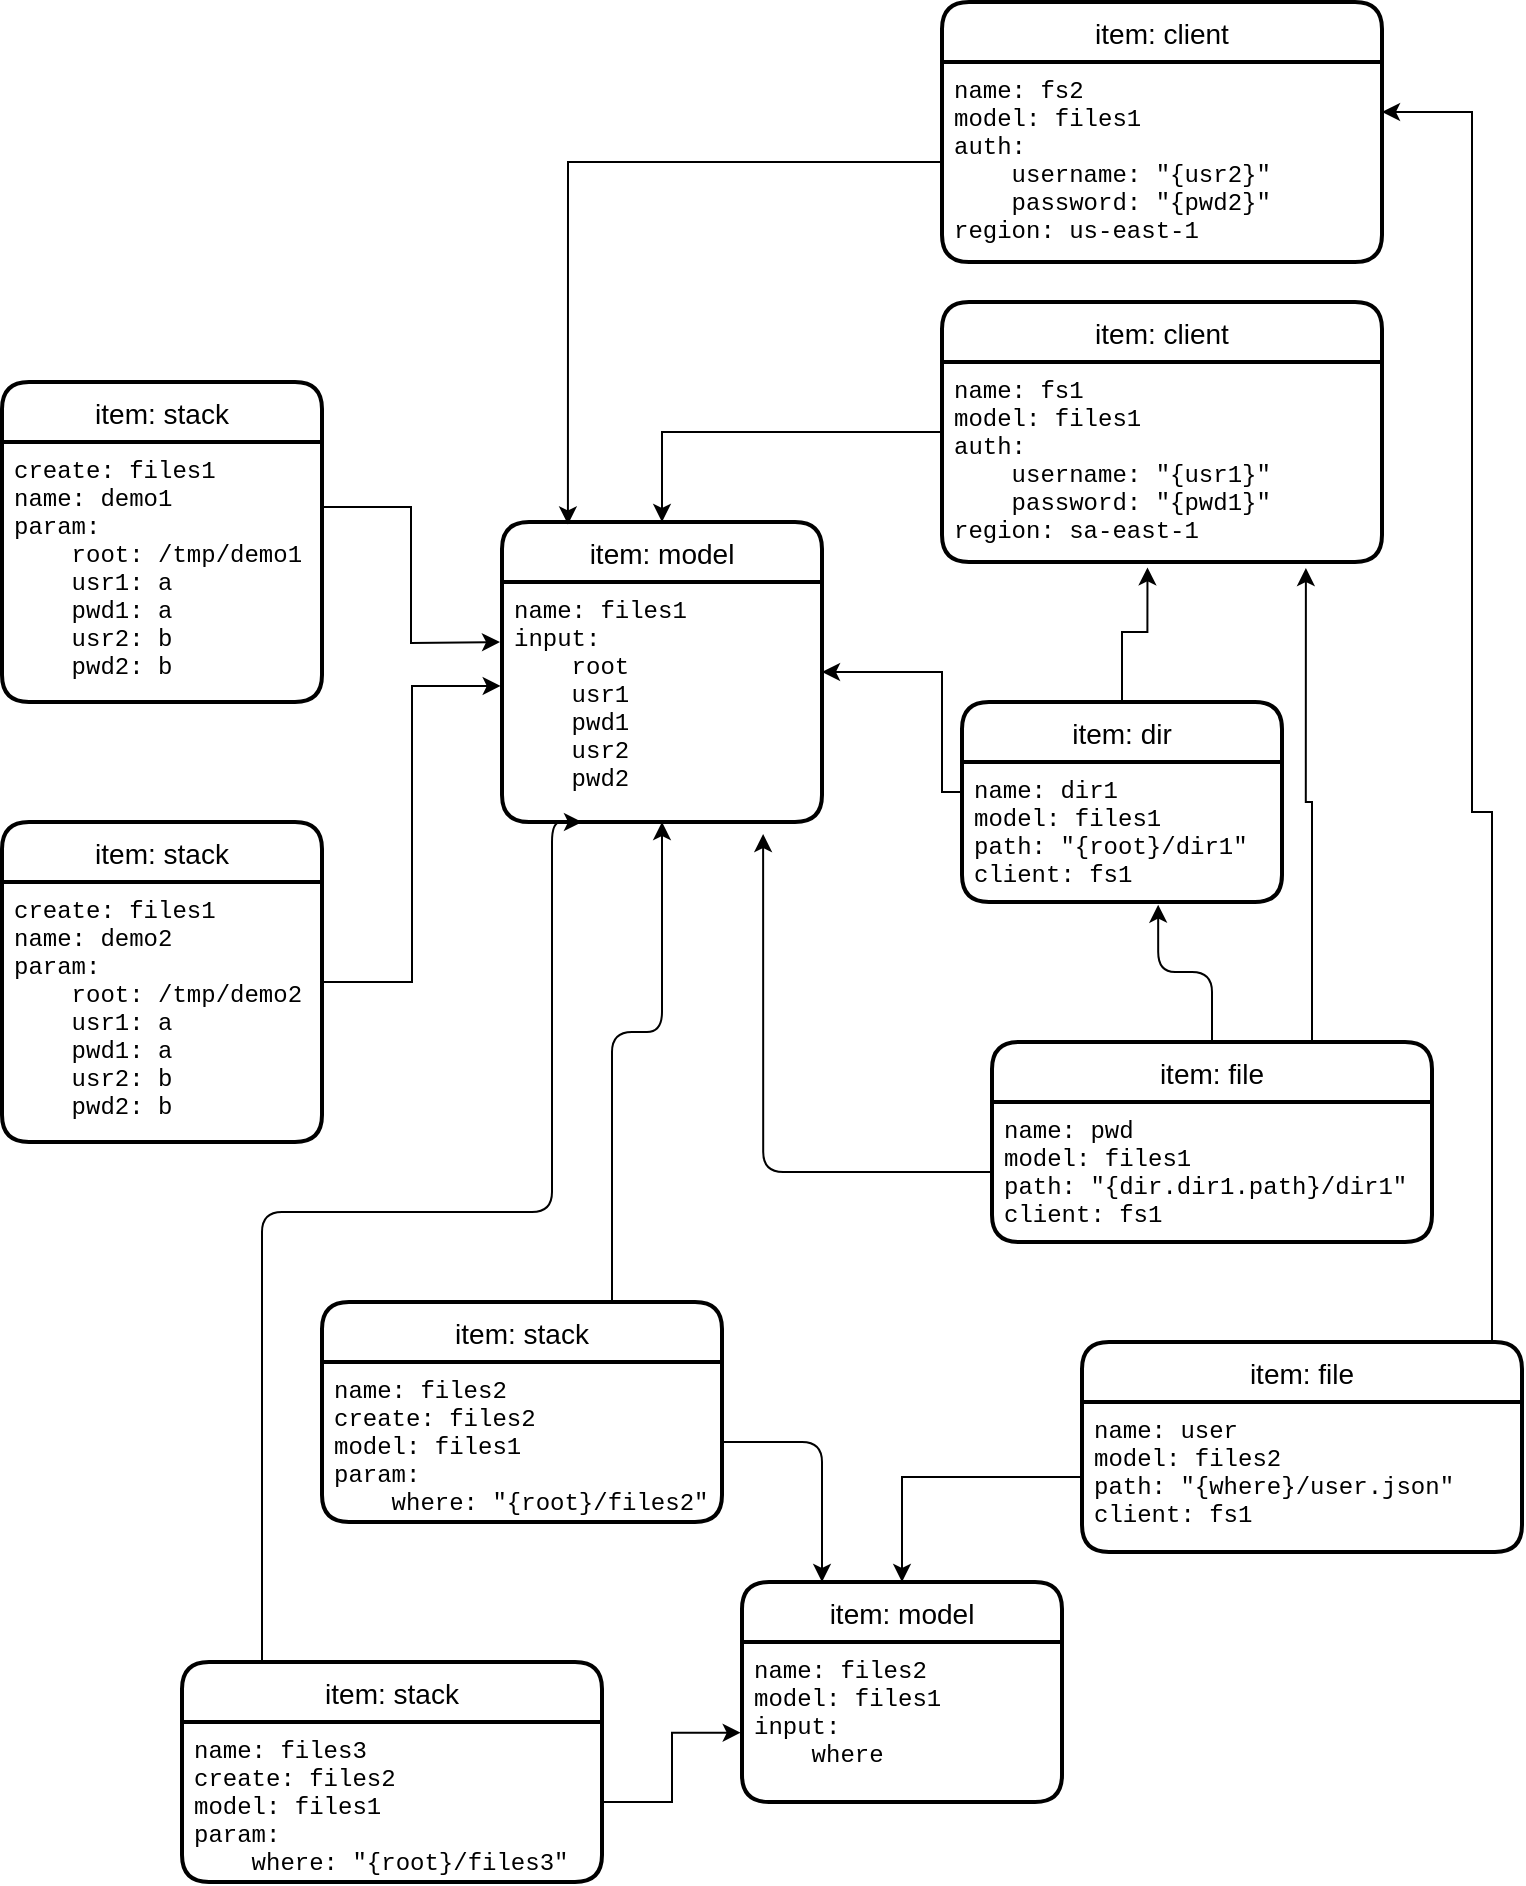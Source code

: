<mxfile version="17.2.4" type="device"><diagram id="p-fuUM4rWyYTZ2RnFp2p" name="Page-1"><mxGraphModel dx="1422" dy="839" grid="1" gridSize="10" guides="1" tooltips="1" connect="1" arrows="1" fold="1" page="1" pageScale="1" pageWidth="850" pageHeight="1100" math="0" shadow="0"><root><mxCell id="0"/><mxCell id="1" parent="0"/><mxCell id="Up-NQdQamgqsHK-wJLcJ-1" value="item: stack" style="swimlane;childLayout=stackLayout;horizontal=1;startSize=30;horizontalStack=0;rounded=1;fontSize=14;fontStyle=0;strokeWidth=2;resizeParent=0;resizeLast=1;shadow=0;dashed=0;align=center;" parent="1" vertex="1"><mxGeometry x="45" y="230" width="160" height="160" as="geometry"/></mxCell><mxCell id="Up-NQdQamgqsHK-wJLcJ-2" value="create: files1&#10;name: demo1&#10;param:&#10;    root: /tmp/demo1&#10;    usr1: a&#10;    pwd1: a&#10;    usr2: b&#10;    pwd2: b" style="align=left;strokeColor=none;fillColor=none;spacingLeft=4;fontSize=12;verticalAlign=top;resizable=0;rotatable=0;part=1;fontFamily=Courier New;" parent="Up-NQdQamgqsHK-wJLcJ-1" vertex="1"><mxGeometry y="30" width="160" height="130" as="geometry"/></mxCell><mxCell id="Up-NQdQamgqsHK-wJLcJ-25" style="edgeStyle=orthogonalEdgeStyle;rounded=0;orthogonalLoop=1;jettySize=auto;html=1;entryX=-0.004;entryY=0.433;entryDx=0;entryDy=0;entryPerimeter=0;fontFamily=Courier New;" parent="1" source="Up-NQdQamgqsHK-wJLcJ-3" target="Up-NQdQamgqsHK-wJLcJ-6" edge="1"><mxGeometry relative="1" as="geometry"/></mxCell><mxCell id="Up-NQdQamgqsHK-wJLcJ-3" value="item: stack" style="swimlane;childLayout=stackLayout;horizontal=1;startSize=30;horizontalStack=0;rounded=1;fontSize=14;fontStyle=0;strokeWidth=2;resizeParent=0;resizeLast=1;shadow=0;dashed=0;align=center;" parent="1" vertex="1"><mxGeometry x="45" y="450" width="160" height="160" as="geometry"/></mxCell><mxCell id="Up-NQdQamgqsHK-wJLcJ-4" value="create: files1&#10;name: demo2&#10;param:&#10;    root: /tmp/demo2&#10;    usr1: a&#10;    pwd1: a&#10;    usr2: b&#10;    pwd2: b" style="align=left;strokeColor=none;fillColor=none;spacingLeft=4;fontSize=12;verticalAlign=top;resizable=0;rotatable=0;part=1;fontFamily=Courier New;" parent="Up-NQdQamgqsHK-wJLcJ-3" vertex="1"><mxGeometry y="30" width="160" height="130" as="geometry"/></mxCell><mxCell id="Up-NQdQamgqsHK-wJLcJ-5" value="item: model" style="swimlane;childLayout=stackLayout;horizontal=1;startSize=30;horizontalStack=0;rounded=1;fontSize=14;fontStyle=0;strokeWidth=2;resizeParent=0;resizeLast=1;shadow=0;dashed=0;align=center;" parent="1" vertex="1"><mxGeometry x="295" y="300" width="160" height="150" as="geometry"/></mxCell><mxCell id="Up-NQdQamgqsHK-wJLcJ-6" value="name: files1&#10;input:&#10;    root&#10;    usr1&#10;    pwd1&#10;    usr2&#10;    pwd2" style="align=left;strokeColor=none;fillColor=none;spacingLeft=4;fontSize=12;verticalAlign=top;resizable=0;rotatable=0;part=1;fontFamily=Courier New;" parent="Up-NQdQamgqsHK-wJLcJ-5" vertex="1"><mxGeometry y="30" width="160" height="120" as="geometry"/></mxCell><mxCell id="Up-NQdQamgqsHK-wJLcJ-7" value="item: model" style="swimlane;childLayout=stackLayout;horizontal=1;startSize=30;horizontalStack=0;rounded=1;fontSize=14;fontStyle=0;strokeWidth=2;resizeParent=0;resizeLast=1;shadow=0;dashed=0;align=center;" parent="1" vertex="1"><mxGeometry x="415" y="830" width="160" height="110" as="geometry"/></mxCell><mxCell id="Up-NQdQamgqsHK-wJLcJ-8" value="name: files2&#10;model: files1&#10;input:&#10;    where" style="align=left;strokeColor=none;fillColor=none;spacingLeft=4;fontSize=12;verticalAlign=top;resizable=0;rotatable=0;part=1;fontFamily=Courier New;" parent="Up-NQdQamgqsHK-wJLcJ-7" vertex="1"><mxGeometry y="30" width="160" height="80" as="geometry"/></mxCell><mxCell id="Up-NQdQamgqsHK-wJLcJ-12" style="edgeStyle=orthogonalEdgeStyle;rounded=0;orthogonalLoop=1;jettySize=auto;html=1;fontFamily=Courier New;" parent="1" source="Up-NQdQamgqsHK-wJLcJ-10" target="Up-NQdQamgqsHK-wJLcJ-5" edge="1"><mxGeometry relative="1" as="geometry"><Array as="points"><mxPoint x="515" y="435"/><mxPoint x="515" y="375"/></Array></mxGeometry></mxCell><mxCell id="Up-NQdQamgqsHK-wJLcJ-41" style="edgeStyle=orthogonalEdgeStyle;rounded=0;orthogonalLoop=1;jettySize=auto;html=1;entryX=0.467;entryY=1.027;entryDx=0;entryDy=0;entryPerimeter=0;fontFamily=Courier New;" parent="1" source="Up-NQdQamgqsHK-wJLcJ-10" target="Up-NQdQamgqsHK-wJLcJ-36" edge="1"><mxGeometry relative="1" as="geometry"/></mxCell><mxCell id="Up-NQdQamgqsHK-wJLcJ-10" value="item: dir" style="swimlane;childLayout=stackLayout;horizontal=1;startSize=30;horizontalStack=0;rounded=1;fontSize=14;fontStyle=0;strokeWidth=2;resizeParent=0;resizeLast=1;shadow=0;dashed=0;align=center;" parent="1" vertex="1"><mxGeometry x="525" y="390" width="160" height="100" as="geometry"/></mxCell><mxCell id="Up-NQdQamgqsHK-wJLcJ-11" value="name: dir1&#10;model: files1&#10;path: &quot;{root}/dir1&quot;&#10;client: fs1" style="align=left;strokeColor=none;fillColor=none;spacingLeft=4;fontSize=12;verticalAlign=top;resizable=0;rotatable=0;part=1;fontFamily=Courier New;" parent="Up-NQdQamgqsHK-wJLcJ-10" vertex="1"><mxGeometry y="30" width="160" height="70" as="geometry"/></mxCell><mxCell id="8" style="edgeStyle=orthogonalEdgeStyle;html=1;entryX=0.613;entryY=1.019;entryDx=0;entryDy=0;entryPerimeter=0;" parent="1" source="Up-NQdQamgqsHK-wJLcJ-13" target="Up-NQdQamgqsHK-wJLcJ-11" edge="1"><mxGeometry relative="1" as="geometry"/></mxCell><mxCell id="dgg67CtihnHqJqpdNpvr-15" style="edgeStyle=orthogonalEdgeStyle;rounded=0;orthogonalLoop=1;jettySize=auto;html=1;entryX=0.827;entryY=1.03;entryDx=0;entryDy=0;entryPerimeter=0;" edge="1" parent="1" source="Up-NQdQamgqsHK-wJLcJ-13" target="Up-NQdQamgqsHK-wJLcJ-36"><mxGeometry relative="1" as="geometry"><Array as="points"><mxPoint x="700" y="440"/><mxPoint x="697" y="440"/></Array></mxGeometry></mxCell><mxCell id="Up-NQdQamgqsHK-wJLcJ-13" value="item: file" style="swimlane;childLayout=stackLayout;horizontal=1;startSize=30;horizontalStack=0;rounded=1;fontSize=14;fontStyle=0;strokeWidth=2;resizeParent=0;resizeLast=1;shadow=0;dashed=0;align=center;" parent="1" vertex="1"><mxGeometry x="540" y="560" width="220" height="100" as="geometry"/></mxCell><mxCell id="Up-NQdQamgqsHK-wJLcJ-14" value="name: pwd&#10;model: files1&#10;path: &quot;{dir.dir1.path}/dir1&quot;&#10;client: fs1" style="align=left;strokeColor=none;fillColor=none;spacingLeft=4;fontSize=12;verticalAlign=top;resizable=0;rotatable=0;part=1;fontFamily=Courier New;" parent="Up-NQdQamgqsHK-wJLcJ-13" vertex="1"><mxGeometry y="30" width="220" height="70" as="geometry"/></mxCell><mxCell id="dgg67CtihnHqJqpdNpvr-13" style="edgeStyle=orthogonalEdgeStyle;rounded=0;orthogonalLoop=1;jettySize=auto;html=1;entryX=1;entryY=0.25;entryDx=0;entryDy=0;" edge="1" parent="1" source="Up-NQdQamgqsHK-wJLcJ-17" target="dgg67CtihnHqJqpdNpvr-12"><mxGeometry relative="1" as="geometry"><Array as="points"><mxPoint x="790" y="445"/><mxPoint x="780" y="445"/><mxPoint x="780" y="95"/></Array></mxGeometry></mxCell><mxCell id="Up-NQdQamgqsHK-wJLcJ-17" value="item: file" style="swimlane;childLayout=stackLayout;horizontal=1;startSize=30;horizontalStack=0;rounded=1;fontSize=14;fontStyle=0;strokeWidth=2;resizeParent=0;resizeLast=1;shadow=0;dashed=0;align=center;" parent="1" vertex="1"><mxGeometry x="585" y="710" width="220" height="105" as="geometry"/></mxCell><mxCell id="Up-NQdQamgqsHK-wJLcJ-18" value="name: user&#10;model: files2&#10;path: &quot;{where}/user.json&quot;&#10;client: fs1" style="align=left;strokeColor=none;fillColor=none;spacingLeft=4;fontSize=12;verticalAlign=top;resizable=0;rotatable=0;part=1;fontFamily=Courier New;" parent="Up-NQdQamgqsHK-wJLcJ-17" vertex="1"><mxGeometry y="30" width="220" height="75" as="geometry"/></mxCell><mxCell id="Up-NQdQamgqsHK-wJLcJ-19" style="edgeStyle=orthogonalEdgeStyle;rounded=0;orthogonalLoop=1;jettySize=auto;html=1;fontFamily=Courier New;" parent="1" source="Up-NQdQamgqsHK-wJLcJ-18" target="Up-NQdQamgqsHK-wJLcJ-7" edge="1"><mxGeometry relative="1" as="geometry"/></mxCell><mxCell id="Up-NQdQamgqsHK-wJLcJ-20" style="edgeStyle=orthogonalEdgeStyle;rounded=0;orthogonalLoop=1;jettySize=auto;html=1;fontFamily=Courier New;exitX=1;exitY=0.25;exitDx=0;exitDy=0;" parent="1" source="Up-NQdQamgqsHK-wJLcJ-2" edge="1"><mxGeometry relative="1" as="geometry"><mxPoint x="294" y="360" as="targetPoint"/></mxGeometry></mxCell><mxCell id="10" style="edgeStyle=orthogonalEdgeStyle;rounded=1;html=1;entryX=0.5;entryY=1;entryDx=0;entryDy=0;" parent="1" source="Up-NQdQamgqsHK-wJLcJ-22" target="Up-NQdQamgqsHK-wJLcJ-6" edge="1"><mxGeometry relative="1" as="geometry"><Array as="points"><mxPoint x="350" y="555"/><mxPoint x="375" y="555"/></Array></mxGeometry></mxCell><mxCell id="Up-NQdQamgqsHK-wJLcJ-22" value="item: stack" style="swimlane;childLayout=stackLayout;horizontal=1;startSize=30;horizontalStack=0;rounded=1;fontSize=14;fontStyle=0;strokeWidth=2;resizeParent=0;resizeLast=1;shadow=0;dashed=0;align=center;" parent="1" vertex="1"><mxGeometry x="205" y="690" width="200" height="110" as="geometry"/></mxCell><mxCell id="Up-NQdQamgqsHK-wJLcJ-23" value="name: files2&#10;create: files2&#10;model: files1&#10;param:&#10;    where: &quot;{root}/files2&quot;" style="align=left;strokeColor=none;fillColor=none;spacingLeft=4;fontSize=12;verticalAlign=top;resizable=0;rotatable=0;part=1;fontFamily=Courier New;" parent="Up-NQdQamgqsHK-wJLcJ-22" vertex="1"><mxGeometry y="30" width="200" height="80" as="geometry"/></mxCell><mxCell id="9" style="edgeStyle=orthogonalEdgeStyle;rounded=1;html=1;entryX=0.25;entryY=1;entryDx=0;entryDy=0;" parent="1" source="Up-NQdQamgqsHK-wJLcJ-26" target="Up-NQdQamgqsHK-wJLcJ-6" edge="1"><mxGeometry relative="1" as="geometry"><Array as="points"><mxPoint x="175" y="645"/><mxPoint x="320" y="645"/><mxPoint x="320" y="450"/></Array></mxGeometry></mxCell><mxCell id="Up-NQdQamgqsHK-wJLcJ-26" value="item: stack" style="swimlane;childLayout=stackLayout;horizontal=1;startSize=30;horizontalStack=0;rounded=1;fontSize=14;fontStyle=0;strokeWidth=2;resizeParent=0;resizeLast=1;shadow=0;dashed=0;align=center;" parent="1" vertex="1"><mxGeometry x="135" y="870" width="210" height="110" as="geometry"/></mxCell><mxCell id="Up-NQdQamgqsHK-wJLcJ-27" value="name: files3&#10;create: files2&#10;model: files1&#10;param:&#10;    where: &quot;{root}/files3&quot;" style="align=left;strokeColor=none;fillColor=none;spacingLeft=4;fontSize=12;verticalAlign=top;resizable=0;rotatable=0;part=1;fontFamily=Courier New;" parent="Up-NQdQamgqsHK-wJLcJ-26" vertex="1"><mxGeometry y="30" width="210" height="80" as="geometry"/></mxCell><mxCell id="Up-NQdQamgqsHK-wJLcJ-33" style="edgeStyle=orthogonalEdgeStyle;rounded=0;orthogonalLoop=1;jettySize=auto;html=1;entryX=-0.004;entryY=0.567;entryDx=0;entryDy=0;entryPerimeter=0;fontFamily=Courier New;" parent="1" source="Up-NQdQamgqsHK-wJLcJ-27" target="Up-NQdQamgqsHK-wJLcJ-8" edge="1"><mxGeometry relative="1" as="geometry"/></mxCell><mxCell id="dgg67CtihnHqJqpdNpvr-10" style="edgeStyle=orthogonalEdgeStyle;rounded=0;orthogonalLoop=1;jettySize=auto;html=1;entryX=0.5;entryY=0;entryDx=0;entryDy=0;" edge="1" parent="1" source="Up-NQdQamgqsHK-wJLcJ-35" target="Up-NQdQamgqsHK-wJLcJ-5"><mxGeometry relative="1" as="geometry"/></mxCell><mxCell id="Up-NQdQamgqsHK-wJLcJ-35" value="item: client" style="swimlane;childLayout=stackLayout;horizontal=1;startSize=30;horizontalStack=0;rounded=1;fontSize=14;fontStyle=0;strokeWidth=2;resizeParent=0;resizeLast=1;shadow=0;dashed=0;align=center;" parent="1" vertex="1"><mxGeometry x="515" y="190" width="220" height="130" as="geometry"/></mxCell><mxCell id="Up-NQdQamgqsHK-wJLcJ-36" value="name: fs1&#10;model: files1&#10;auth:&#10;    username: &quot;{usr1}&quot;&#10;    password: &quot;{pwd1}&quot;&#10;region: sa-east-1" style="align=left;strokeColor=none;fillColor=none;spacingLeft=4;fontSize=12;verticalAlign=top;resizable=0;rotatable=0;part=1;fontFamily=Courier New;" parent="Up-NQdQamgqsHK-wJLcJ-35" vertex="1"><mxGeometry y="30" width="220" height="100" as="geometry"/></mxCell><mxCell id="5" style="edgeStyle=orthogonalEdgeStyle;html=1;entryX=0.25;entryY=0;entryDx=0;entryDy=0;" parent="1" source="Up-NQdQamgqsHK-wJLcJ-23" target="Up-NQdQamgqsHK-wJLcJ-7" edge="1"><mxGeometry relative="1" as="geometry"/></mxCell><mxCell id="6" style="edgeStyle=orthogonalEdgeStyle;html=1;entryX=0.816;entryY=1.05;entryDx=0;entryDy=0;entryPerimeter=0;" parent="1" source="Up-NQdQamgqsHK-wJLcJ-14" target="Up-NQdQamgqsHK-wJLcJ-6" edge="1"><mxGeometry relative="1" as="geometry"/></mxCell><mxCell id="dgg67CtihnHqJqpdNpvr-11" value="item: client" style="swimlane;childLayout=stackLayout;horizontal=1;startSize=30;horizontalStack=0;rounded=1;fontSize=14;fontStyle=0;strokeWidth=2;resizeParent=0;resizeLast=1;shadow=0;dashed=0;align=center;" vertex="1" parent="1"><mxGeometry x="515" y="40" width="220" height="130" as="geometry"/></mxCell><mxCell id="dgg67CtihnHqJqpdNpvr-12" value="name: fs2&#10;model: files1&#10;auth:&#10;    username: &quot;{usr2}&quot;&#10;    password: &quot;{pwd2}&quot;&#10;region: us-east-1" style="align=left;strokeColor=none;fillColor=none;spacingLeft=4;fontSize=12;verticalAlign=top;resizable=0;rotatable=0;part=1;fontFamily=Courier New;" vertex="1" parent="dgg67CtihnHqJqpdNpvr-11"><mxGeometry y="30" width="220" height="100" as="geometry"/></mxCell><mxCell id="dgg67CtihnHqJqpdNpvr-14" style="edgeStyle=orthogonalEdgeStyle;rounded=0;orthogonalLoop=1;jettySize=auto;html=1;entryX=0.206;entryY=0.008;entryDx=0;entryDy=0;entryPerimeter=0;" edge="1" parent="1" source="dgg67CtihnHqJqpdNpvr-12" target="Up-NQdQamgqsHK-wJLcJ-5"><mxGeometry relative="1" as="geometry"/></mxCell></root></mxGraphModel></diagram></mxfile>
